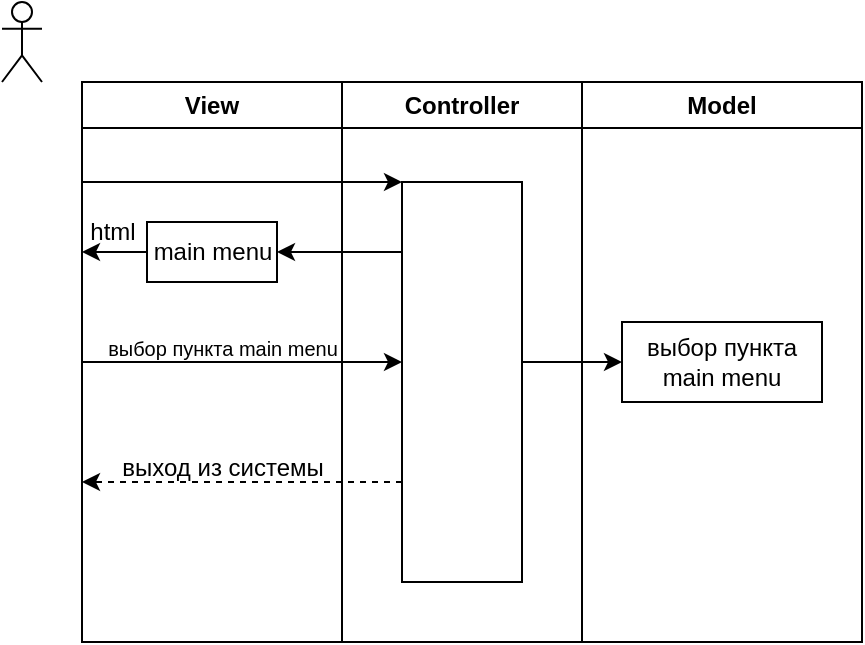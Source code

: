 <mxfile version="24.8.4">
  <diagram name="Страница — 1" id="Iu5KM-74qpffGwmemayy">
    <mxGraphModel dx="1728" dy="939" grid="1" gridSize="10" guides="1" tooltips="1" connect="1" arrows="1" fold="1" page="1" pageScale="1" pageWidth="827" pageHeight="1169" math="0" shadow="0">
      <root>
        <mxCell id="0" />
        <mxCell id="1" parent="0" />
        <mxCell id="rcyVve_4SrEJthAKfi-y-1" value="View" style="swimlane;whiteSpace=wrap;html=1;" vertex="1" parent="1">
          <mxGeometry x="80" y="80" width="130" height="280" as="geometry" />
        </mxCell>
        <mxCell id="rcyVve_4SrEJthAKfi-y-4" value="" style="endArrow=classic;html=1;rounded=0;entryX=0;entryY=0;entryDx=0;entryDy=0;" edge="1" parent="rcyVve_4SrEJthAKfi-y-1" target="rcyVve_4SrEJthAKfi-y-6">
          <mxGeometry width="50" height="50" relative="1" as="geometry">
            <mxPoint y="50" as="sourcePoint" />
            <mxPoint x="150" y="50" as="targetPoint" />
          </mxGeometry>
        </mxCell>
        <mxCell id="rcyVve_4SrEJthAKfi-y-13" style="edgeStyle=orthogonalEdgeStyle;rounded=0;orthogonalLoop=1;jettySize=auto;html=1;" edge="1" parent="rcyVve_4SrEJthAKfi-y-1" source="rcyVve_4SrEJthAKfi-y-7">
          <mxGeometry relative="1" as="geometry">
            <mxPoint y="85" as="targetPoint" />
          </mxGeometry>
        </mxCell>
        <mxCell id="rcyVve_4SrEJthAKfi-y-7" value="main menu" style="rounded=0;whiteSpace=wrap;html=1;" vertex="1" parent="rcyVve_4SrEJthAKfi-y-1">
          <mxGeometry x="32.5" y="70" width="65" height="30" as="geometry" />
        </mxCell>
        <mxCell id="rcyVve_4SrEJthAKfi-y-12" value="" style="endArrow=classic;html=1;rounded=0;entryX=1;entryY=0.5;entryDx=0;entryDy=0;" edge="1" parent="rcyVve_4SrEJthAKfi-y-1" target="rcyVve_4SrEJthAKfi-y-7">
          <mxGeometry width="50" height="50" relative="1" as="geometry">
            <mxPoint x="160" y="85" as="sourcePoint" />
            <mxPoint x="97.5" y="84.86" as="targetPoint" />
          </mxGeometry>
        </mxCell>
        <mxCell id="rcyVve_4SrEJthAKfi-y-15" value="" style="endArrow=classic;html=1;rounded=0;entryX=0;entryY=0.45;entryDx=0;entryDy=0;entryPerimeter=0;" edge="1" parent="rcyVve_4SrEJthAKfi-y-1" target="rcyVve_4SrEJthAKfi-y-6">
          <mxGeometry width="50" height="50" relative="1" as="geometry">
            <mxPoint y="140" as="sourcePoint" />
            <mxPoint x="50" y="90" as="targetPoint" />
          </mxGeometry>
        </mxCell>
        <mxCell id="rcyVve_4SrEJthAKfi-y-16" value="&lt;font style=&quot;font-size: 10px;&quot;&gt;выбор пункта main menu&lt;/font&gt;" style="text;html=1;align=center;verticalAlign=middle;resizable=0;points=[];autosize=1;strokeColor=none;fillColor=none;" vertex="1" parent="rcyVve_4SrEJthAKfi-y-1">
          <mxGeometry y="118" width="140" height="30" as="geometry" />
        </mxCell>
        <mxCell id="rcyVve_4SrEJthAKfi-y-19" value="" style="endArrow=classic;html=1;rounded=0;exitX=0;exitY=0.75;exitDx=0;exitDy=0;dashed=1;" edge="1" parent="rcyVve_4SrEJthAKfi-y-1" source="rcyVve_4SrEJthAKfi-y-6">
          <mxGeometry width="50" height="50" relative="1" as="geometry">
            <mxPoint x="70" y="240" as="sourcePoint" />
            <mxPoint y="200" as="targetPoint" />
          </mxGeometry>
        </mxCell>
        <mxCell id="rcyVve_4SrEJthAKfi-y-21" value="выход из системы" style="text;html=1;align=center;verticalAlign=middle;resizable=0;points=[];autosize=1;strokeColor=none;fillColor=none;" vertex="1" parent="rcyVve_4SrEJthAKfi-y-1">
          <mxGeometry x="10" y="178" width="120" height="30" as="geometry" />
        </mxCell>
        <mxCell id="rcyVve_4SrEJthAKfi-y-2" value="Controller" style="swimlane;whiteSpace=wrap;html=1;" vertex="1" parent="1">
          <mxGeometry x="210" y="80" width="120" height="280" as="geometry" />
        </mxCell>
        <mxCell id="rcyVve_4SrEJthAKfi-y-6" value="" style="rounded=0;whiteSpace=wrap;html=1;" vertex="1" parent="rcyVve_4SrEJthAKfi-y-2">
          <mxGeometry x="30" y="50" width="60" height="200" as="geometry" />
        </mxCell>
        <mxCell id="rcyVve_4SrEJthAKfi-y-3" value="Model" style="swimlane;whiteSpace=wrap;html=1;" vertex="1" parent="1">
          <mxGeometry x="330" y="80" width="140" height="280" as="geometry" />
        </mxCell>
        <mxCell id="rcyVve_4SrEJthAKfi-y-17" value="выбор пункта main menu" style="rounded=0;whiteSpace=wrap;html=1;" vertex="1" parent="rcyVve_4SrEJthAKfi-y-3">
          <mxGeometry x="20" y="120" width="100" height="40" as="geometry" />
        </mxCell>
        <mxCell id="rcyVve_4SrEJthAKfi-y-14" value="html" style="text;html=1;align=center;verticalAlign=middle;resizable=0;points=[];autosize=1;strokeColor=none;fillColor=none;" vertex="1" parent="1">
          <mxGeometry x="70" y="140" width="50" height="30" as="geometry" />
        </mxCell>
        <mxCell id="rcyVve_4SrEJthAKfi-y-18" value="" style="endArrow=classic;html=1;rounded=0;entryX=0;entryY=0.5;entryDx=0;entryDy=0;exitX=1;exitY=0.45;exitDx=0;exitDy=0;exitPerimeter=0;" edge="1" parent="1" source="rcyVve_4SrEJthAKfi-y-6" target="rcyVve_4SrEJthAKfi-y-17">
          <mxGeometry width="50" height="50" relative="1" as="geometry">
            <mxPoint x="290" y="270" as="sourcePoint" />
            <mxPoint x="340" y="220" as="targetPoint" />
          </mxGeometry>
        </mxCell>
        <mxCell id="rcyVve_4SrEJthAKfi-y-20" value="" style="shape=umlActor;verticalLabelPosition=bottom;verticalAlign=top;html=1;outlineConnect=0;" vertex="1" parent="1">
          <mxGeometry x="40" y="40" width="20" height="40" as="geometry" />
        </mxCell>
      </root>
    </mxGraphModel>
  </diagram>
</mxfile>
